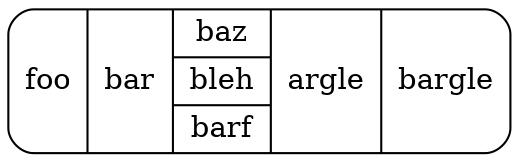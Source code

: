 digraph g {
  node [shape=Mrecord];
  node0 [ label =
  "<f0>foo|<f1>bar|{<f2>baz|<f3>bleh|<f4>barf}|<f6>argle|<f7>bargle" ];
}
